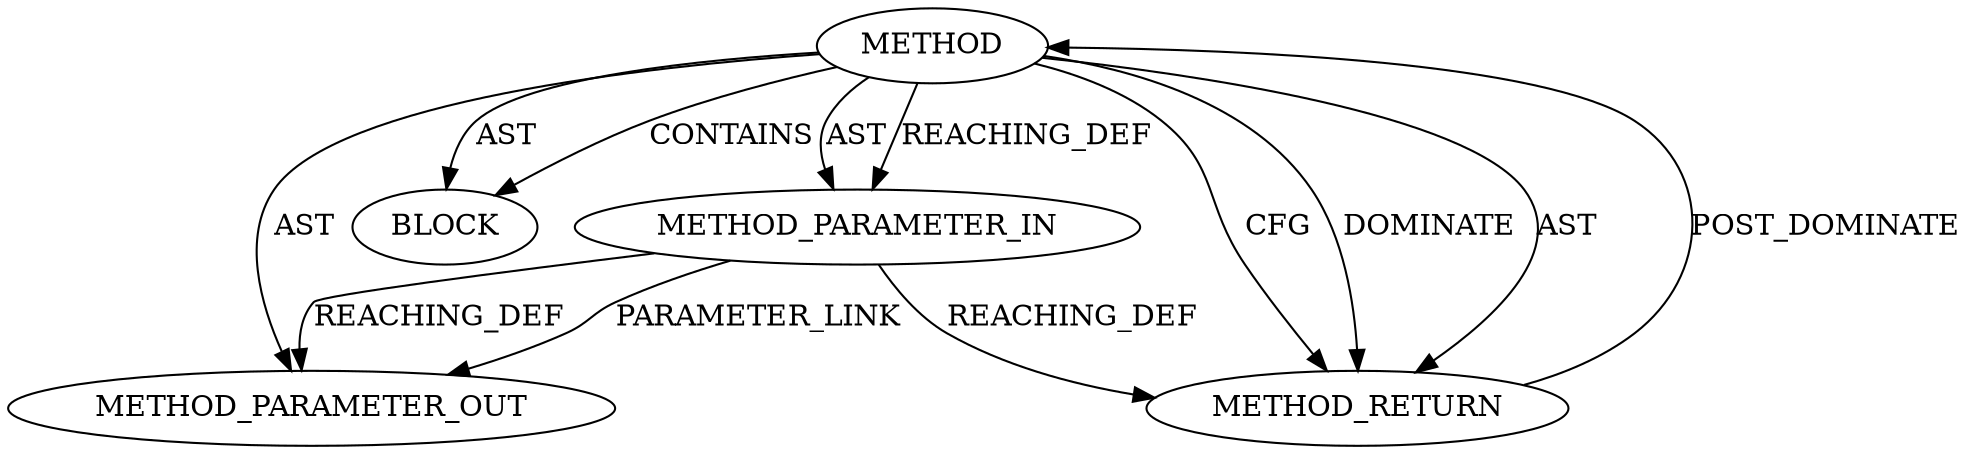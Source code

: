 digraph {
  21834 [label=METHOD_PARAMETER_OUT ORDER=1 CODE="p1" IS_VARIADIC=false TYPE_FULL_NAME="ANY" EVALUATION_STRATEGY="BY_VALUE" INDEX=1 NAME="p1"]
  19557 [label=METHOD AST_PARENT_TYPE="NAMESPACE_BLOCK" AST_PARENT_FULL_NAME="<global>" ORDER=0 CODE="<empty>" FULL_NAME="down_read" IS_EXTERNAL=true FILENAME="<empty>" SIGNATURE="" NAME="down_read"]
  19559 [label=BLOCK ORDER=1 ARGUMENT_INDEX=1 CODE="<empty>" TYPE_FULL_NAME="ANY"]
  19558 [label=METHOD_PARAMETER_IN ORDER=1 CODE="p1" IS_VARIADIC=false TYPE_FULL_NAME="ANY" EVALUATION_STRATEGY="BY_VALUE" INDEX=1 NAME="p1"]
  19560 [label=METHOD_RETURN ORDER=2 CODE="RET" TYPE_FULL_NAME="ANY" EVALUATION_STRATEGY="BY_VALUE"]
  19557 -> 19558 [label=AST ]
  19557 -> 19560 [label=CFG ]
  19557 -> 21834 [label=AST ]
  19560 -> 19557 [label=POST_DOMINATE ]
  19557 -> 19560 [label=DOMINATE ]
  19558 -> 21834 [label=REACHING_DEF VARIABLE="p1"]
  19558 -> 21834 [label=PARAMETER_LINK ]
  19557 -> 19559 [label=AST ]
  19557 -> 19560 [label=AST ]
  19557 -> 19558 [label=REACHING_DEF VARIABLE=""]
  19557 -> 19559 [label=CONTAINS ]
  19558 -> 19560 [label=REACHING_DEF VARIABLE="p1"]
}
